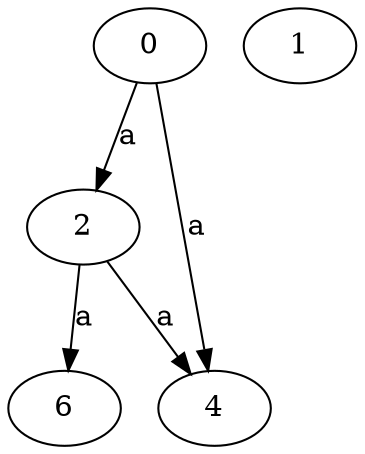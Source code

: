 strict digraph  {
0;
2;
4;
6;
1;
0 -> 2  [label=a];
0 -> 4  [label=a];
2 -> 4  [label=a];
2 -> 6  [label=a];
}
